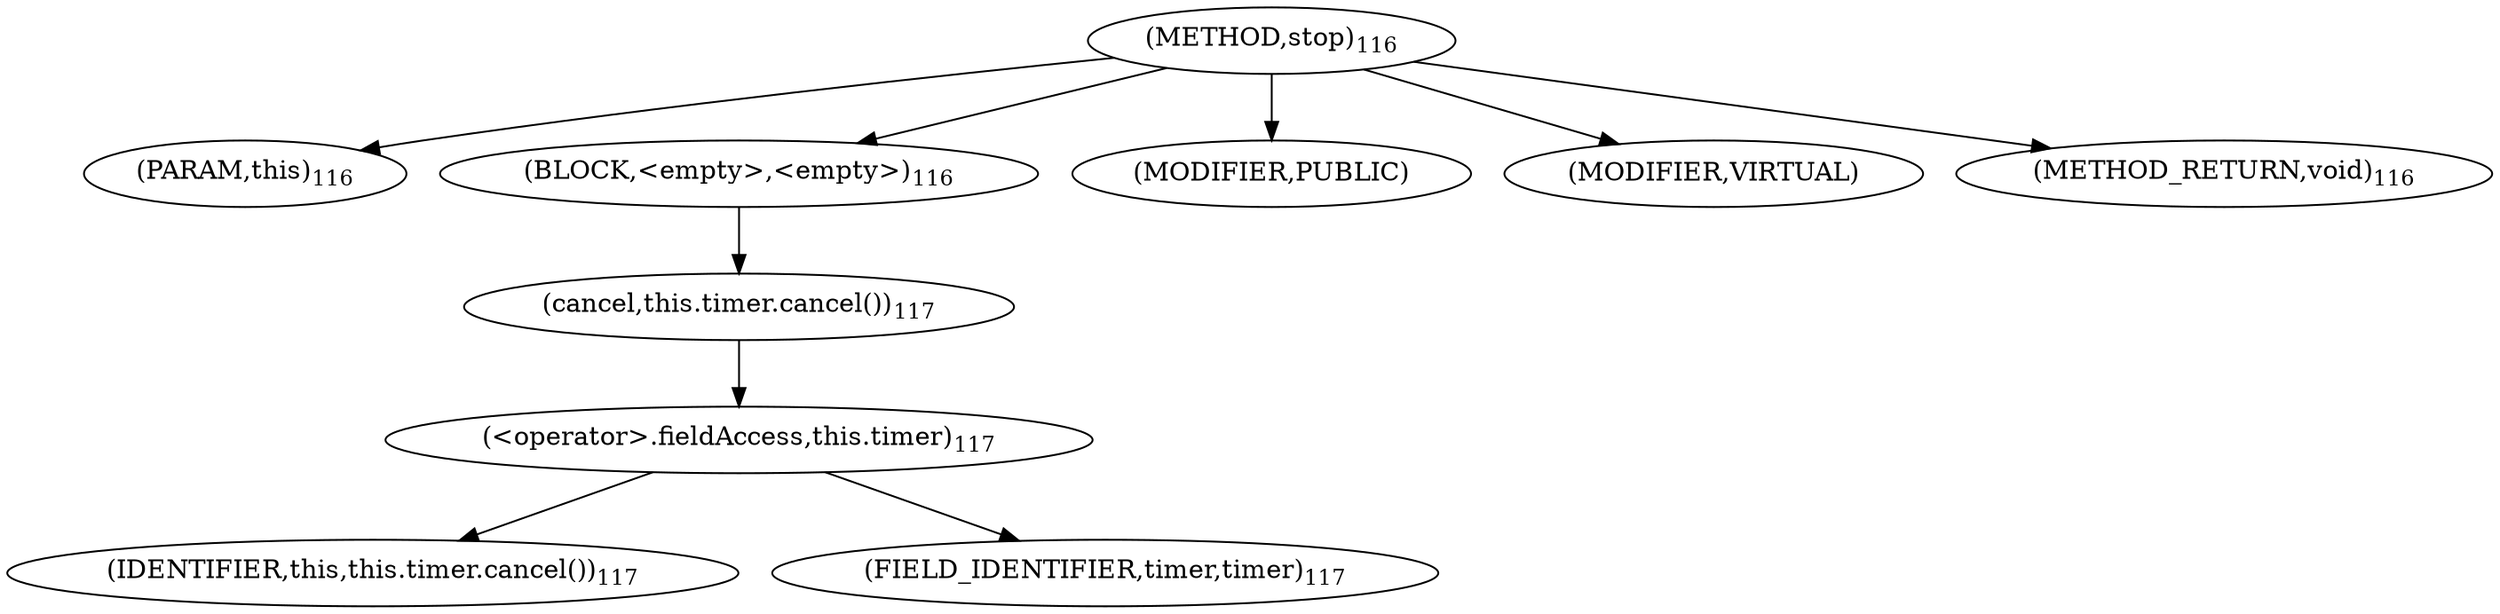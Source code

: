 digraph "stop" {  
"125" [label = <(METHOD,stop)<SUB>116</SUB>> ]
"13" [label = <(PARAM,this)<SUB>116</SUB>> ]
"126" [label = <(BLOCK,&lt;empty&gt;,&lt;empty&gt;)<SUB>116</SUB>> ]
"127" [label = <(cancel,this.timer.cancel())<SUB>117</SUB>> ]
"128" [label = <(&lt;operator&gt;.fieldAccess,this.timer)<SUB>117</SUB>> ]
"12" [label = <(IDENTIFIER,this,this.timer.cancel())<SUB>117</SUB>> ]
"129" [label = <(FIELD_IDENTIFIER,timer,timer)<SUB>117</SUB>> ]
"130" [label = <(MODIFIER,PUBLIC)> ]
"131" [label = <(MODIFIER,VIRTUAL)> ]
"132" [label = <(METHOD_RETURN,void)<SUB>116</SUB>> ]
  "125" -> "13" 
  "125" -> "126" 
  "125" -> "130" 
  "125" -> "131" 
  "125" -> "132" 
  "126" -> "127" 
  "127" -> "128" 
  "128" -> "12" 
  "128" -> "129" 
}
